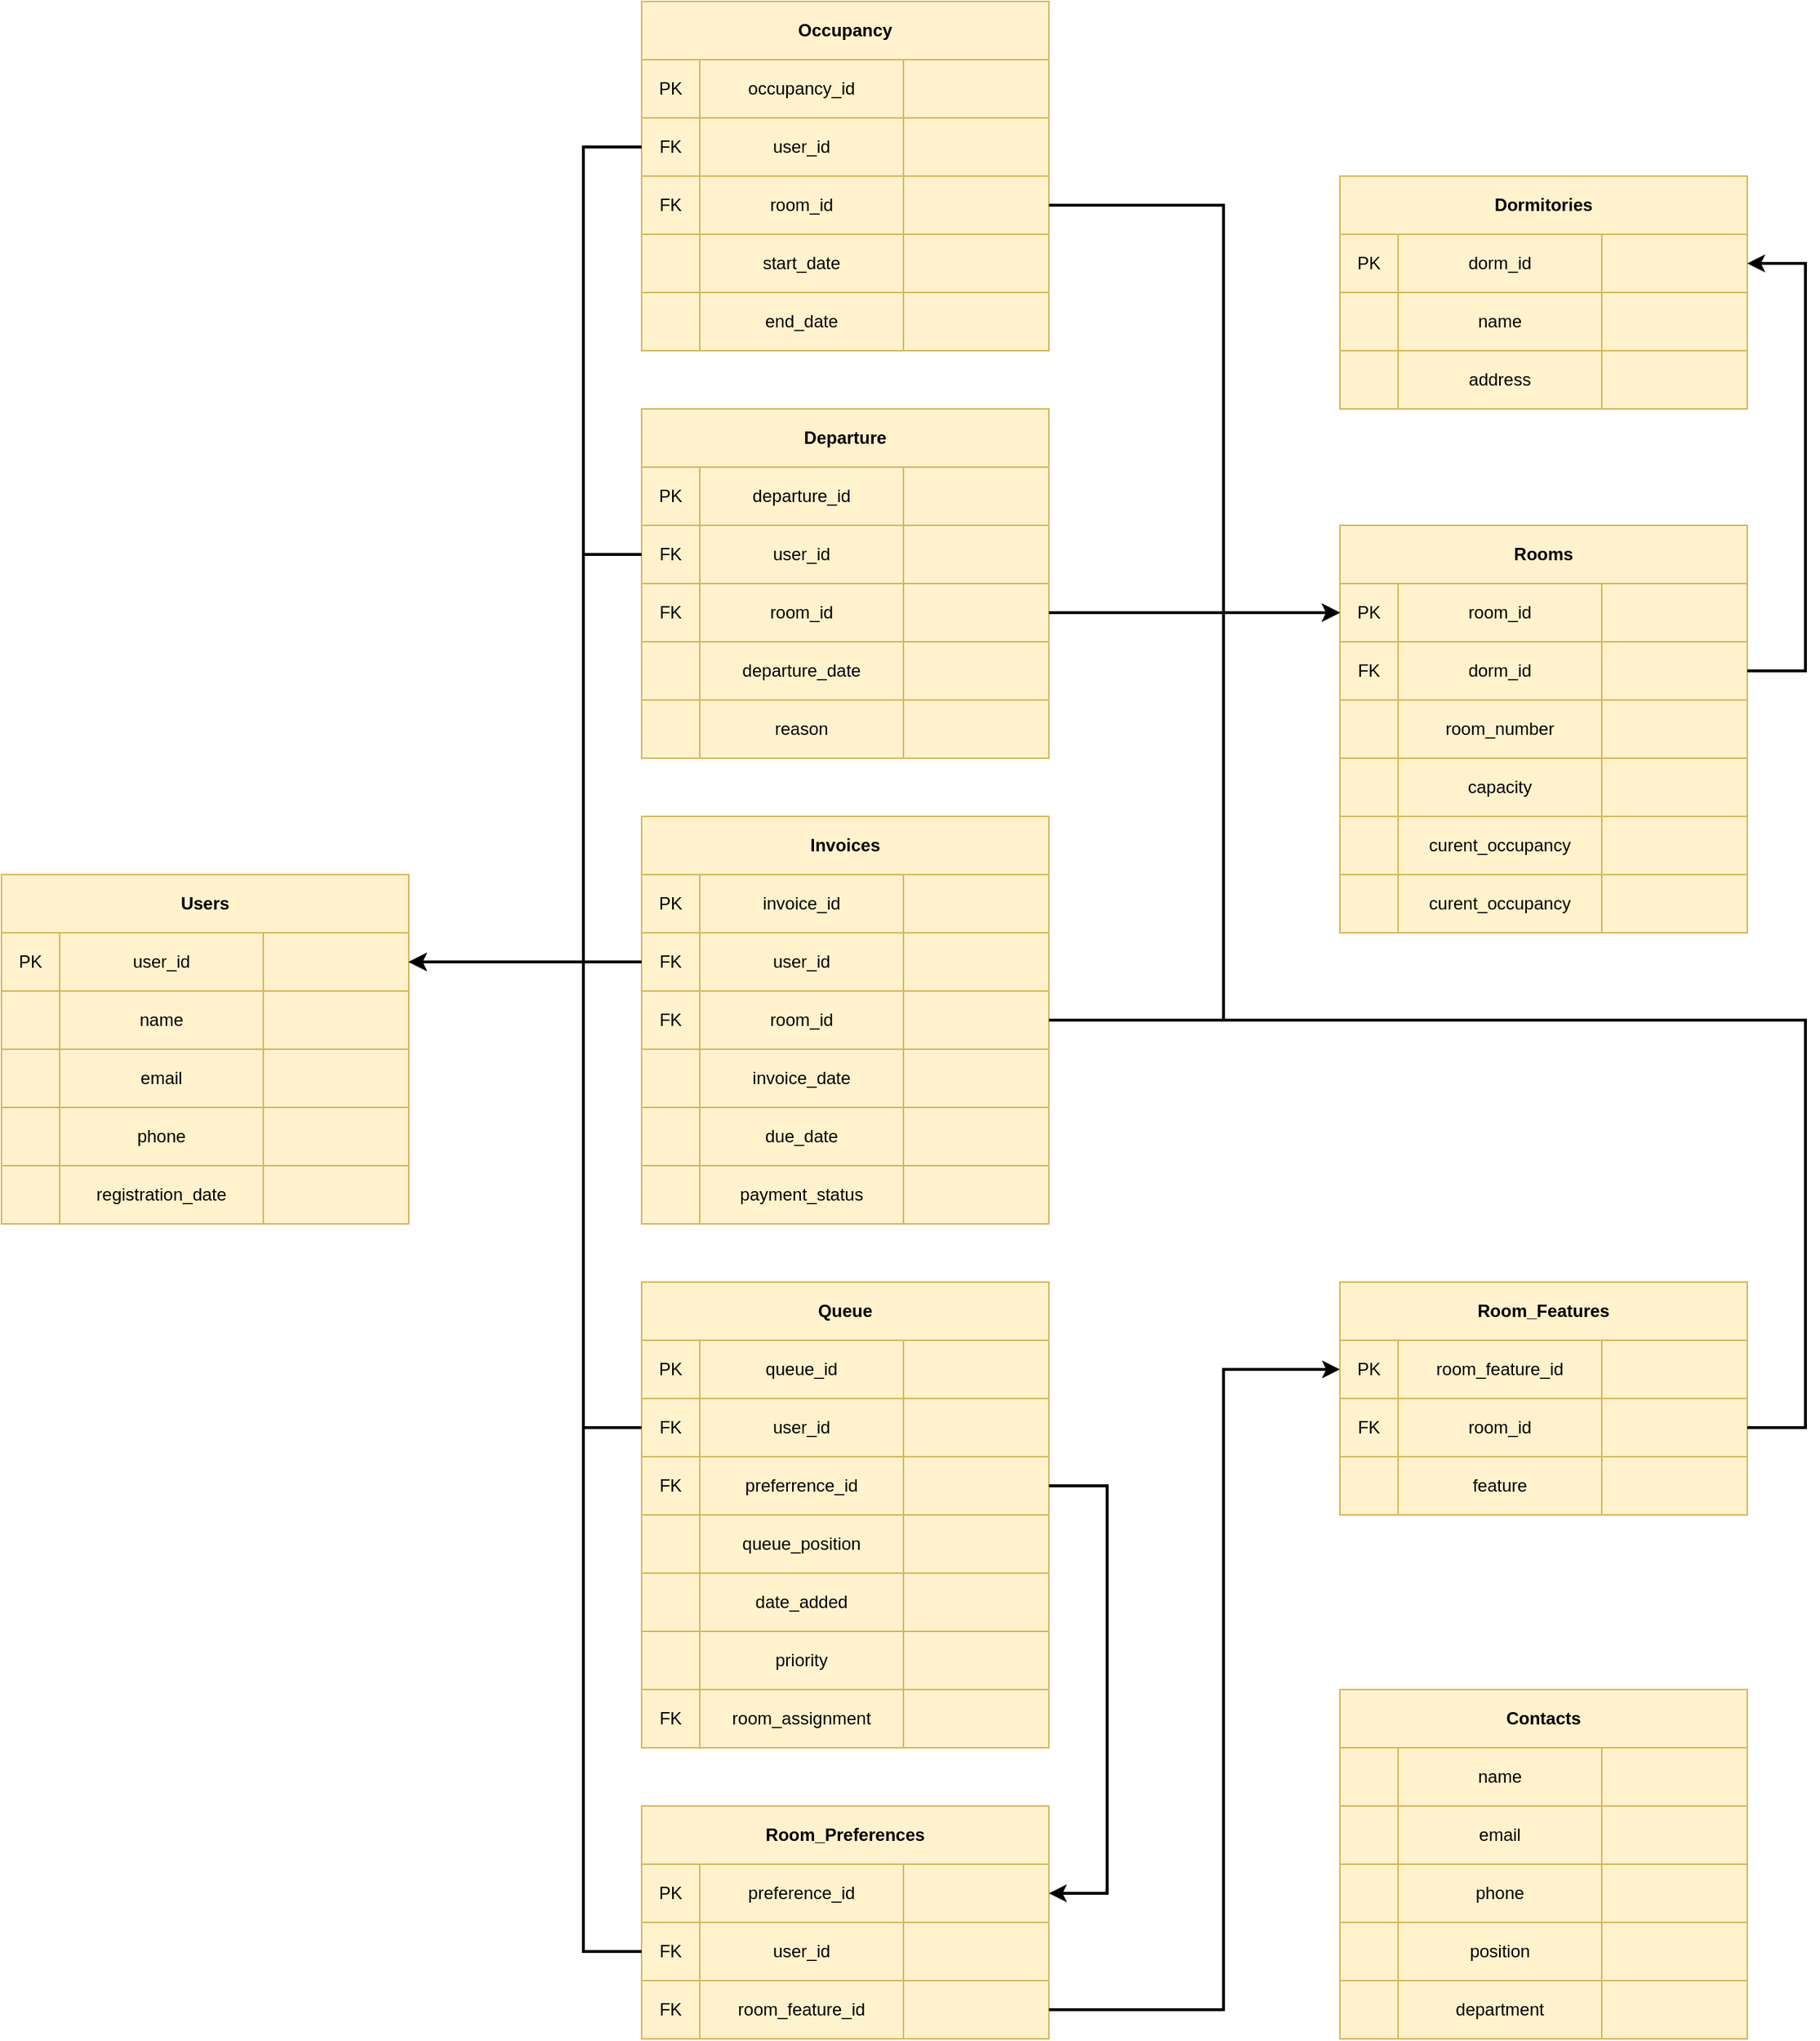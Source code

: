 <mxfile version="20.8.20" type="device"><diagram name="Page-1" id="lRfytCvjD8uovY4jOA4d"><mxGraphModel dx="3127" dy="2379" grid="1" gridSize="10" guides="1" tooltips="1" connect="1" arrows="1" fold="1" page="1" pageScale="1" pageWidth="850" pageHeight="1100" math="0" shadow="0"><root><mxCell id="0"/><mxCell id="1" parent="0"/><mxCell id="7bp9OatzDFfY3UHgap8u-29" value="Users" style="swimlane;whiteSpace=wrap;html=1;startSize=40;fillColor=#fff2cc;strokeColor=#d6b656;" parent="1" vertex="1"><mxGeometry x="-760" y="240" width="280" height="240" as="geometry"/></mxCell><mxCell id="7bp9OatzDFfY3UHgap8u-30" value="" style="group;fillColor=#fff2cc;strokeColor=#d6b656;" parent="7bp9OatzDFfY3UHgap8u-29" vertex="1" connectable="0"><mxGeometry y="40" width="280" height="40" as="geometry"/></mxCell><mxCell id="7bp9OatzDFfY3UHgap8u-31" value="" style="text;html=1;strokeColor=#d6b656;fillColor=#fff2cc;align=center;verticalAlign=middle;whiteSpace=wrap;rounded=0;" parent="7bp9OatzDFfY3UHgap8u-30" vertex="1"><mxGeometry x="180" width="100" height="40" as="geometry"/></mxCell><mxCell id="7bp9OatzDFfY3UHgap8u-32" value="PK" style="text;html=1;strokeColor=#d6b656;fillColor=#fff2cc;align=center;verticalAlign=middle;whiteSpace=wrap;rounded=0;" parent="7bp9OatzDFfY3UHgap8u-30" vertex="1"><mxGeometry width="40" height="40" as="geometry"/></mxCell><mxCell id="7bp9OatzDFfY3UHgap8u-33" value="user_id" style="text;html=1;strokeColor=#d6b656;fillColor=#fff2cc;align=center;verticalAlign=middle;whiteSpace=wrap;rounded=0;" parent="7bp9OatzDFfY3UHgap8u-30" vertex="1"><mxGeometry x="40" width="140" height="40" as="geometry"/></mxCell><mxCell id="7bp9OatzDFfY3UHgap8u-34" value="" style="group;fillColor=#fff2cc;strokeColor=#d6b656;" parent="7bp9OatzDFfY3UHgap8u-29" vertex="1" connectable="0"><mxGeometry y="80" width="280" height="40" as="geometry"/></mxCell><mxCell id="7bp9OatzDFfY3UHgap8u-35" value="" style="text;html=1;strokeColor=#d6b656;fillColor=#fff2cc;align=center;verticalAlign=middle;whiteSpace=wrap;rounded=0;" parent="7bp9OatzDFfY3UHgap8u-34" vertex="1"><mxGeometry x="180" width="100" height="40" as="geometry"/></mxCell><mxCell id="7bp9OatzDFfY3UHgap8u-36" value="" style="text;html=1;strokeColor=#d6b656;fillColor=#fff2cc;align=center;verticalAlign=middle;whiteSpace=wrap;rounded=0;" parent="7bp9OatzDFfY3UHgap8u-34" vertex="1"><mxGeometry width="40" height="40" as="geometry"/></mxCell><mxCell id="7bp9OatzDFfY3UHgap8u-37" value="name" style="text;html=1;strokeColor=#d6b656;fillColor=#fff2cc;align=center;verticalAlign=middle;whiteSpace=wrap;rounded=0;" parent="7bp9OatzDFfY3UHgap8u-34" vertex="1"><mxGeometry x="40" width="140" height="40" as="geometry"/></mxCell><mxCell id="7bp9OatzDFfY3UHgap8u-38" value="" style="group;fillColor=#fff2cc;strokeColor=#d6b656;" parent="7bp9OatzDFfY3UHgap8u-29" vertex="1" connectable="0"><mxGeometry y="120" width="280" height="40" as="geometry"/></mxCell><mxCell id="7bp9OatzDFfY3UHgap8u-39" value="" style="text;html=1;strokeColor=#d6b656;fillColor=#fff2cc;align=center;verticalAlign=middle;whiteSpace=wrap;rounded=0;" parent="7bp9OatzDFfY3UHgap8u-38" vertex="1"><mxGeometry x="180" width="100" height="40" as="geometry"/></mxCell><mxCell id="7bp9OatzDFfY3UHgap8u-40" value="" style="text;html=1;strokeColor=#d6b656;fillColor=#fff2cc;align=center;verticalAlign=middle;whiteSpace=wrap;rounded=0;" parent="7bp9OatzDFfY3UHgap8u-38" vertex="1"><mxGeometry width="40" height="40" as="geometry"/></mxCell><mxCell id="7bp9OatzDFfY3UHgap8u-41" value="email" style="text;html=1;strokeColor=#d6b656;fillColor=#fff2cc;align=center;verticalAlign=middle;whiteSpace=wrap;rounded=0;" parent="7bp9OatzDFfY3UHgap8u-38" vertex="1"><mxGeometry x="40" width="140" height="40" as="geometry"/></mxCell><mxCell id="7bp9OatzDFfY3UHgap8u-42" value="" style="group;fillColor=#fff2cc;strokeColor=#d6b656;" parent="7bp9OatzDFfY3UHgap8u-29" vertex="1" connectable="0"><mxGeometry y="160" width="280" height="40" as="geometry"/></mxCell><mxCell id="7bp9OatzDFfY3UHgap8u-43" value="" style="text;html=1;strokeColor=#d6b656;fillColor=#fff2cc;align=center;verticalAlign=middle;whiteSpace=wrap;rounded=0;" parent="7bp9OatzDFfY3UHgap8u-42" vertex="1"><mxGeometry x="180" width="100" height="40" as="geometry"/></mxCell><mxCell id="7bp9OatzDFfY3UHgap8u-44" value="" style="text;html=1;strokeColor=#d6b656;fillColor=#fff2cc;align=center;verticalAlign=middle;whiteSpace=wrap;rounded=0;" parent="7bp9OatzDFfY3UHgap8u-42" vertex="1"><mxGeometry width="40" height="40" as="geometry"/></mxCell><mxCell id="7bp9OatzDFfY3UHgap8u-45" value="phone" style="text;html=1;strokeColor=#d6b656;fillColor=#fff2cc;align=center;verticalAlign=middle;whiteSpace=wrap;rounded=0;" parent="7bp9OatzDFfY3UHgap8u-42" vertex="1"><mxGeometry x="40" width="140" height="40" as="geometry"/></mxCell><mxCell id="7bp9OatzDFfY3UHgap8u-46" value="" style="group;fillColor=#fff2cc;strokeColor=#d6b656;" parent="7bp9OatzDFfY3UHgap8u-29" vertex="1" connectable="0"><mxGeometry y="200" width="280" height="40" as="geometry"/></mxCell><mxCell id="7bp9OatzDFfY3UHgap8u-47" value="" style="text;html=1;strokeColor=#d6b656;fillColor=#fff2cc;align=center;verticalAlign=middle;whiteSpace=wrap;rounded=0;" parent="7bp9OatzDFfY3UHgap8u-46" vertex="1"><mxGeometry x="180" width="100" height="40" as="geometry"/></mxCell><mxCell id="7bp9OatzDFfY3UHgap8u-48" value="" style="text;html=1;strokeColor=#d6b656;fillColor=#fff2cc;align=center;verticalAlign=middle;whiteSpace=wrap;rounded=0;" parent="7bp9OatzDFfY3UHgap8u-46" vertex="1"><mxGeometry width="40" height="40" as="geometry"/></mxCell><mxCell id="7bp9OatzDFfY3UHgap8u-49" value="registration_date" style="text;html=1;strokeColor=#d6b656;fillColor=#fff2cc;align=center;verticalAlign=middle;whiteSpace=wrap;rounded=0;" parent="7bp9OatzDFfY3UHgap8u-46" vertex="1"><mxGeometry x="40" width="140" height="40" as="geometry"/></mxCell><mxCell id="7bp9OatzDFfY3UHgap8u-50" value="Dormitories" style="swimlane;whiteSpace=wrap;html=1;startSize=40;fillColor=#fff2cc;strokeColor=#d6b656;" parent="1" vertex="1"><mxGeometry x="160" y="-240" width="280" height="160" as="geometry"/></mxCell><mxCell id="7bp9OatzDFfY3UHgap8u-51" value="" style="group;fillColor=#fff2cc;strokeColor=#d6b656;" parent="7bp9OatzDFfY3UHgap8u-50" vertex="1" connectable="0"><mxGeometry y="40" width="280" height="40" as="geometry"/></mxCell><mxCell id="7bp9OatzDFfY3UHgap8u-52" value="" style="text;html=1;strokeColor=#d6b656;fillColor=#fff2cc;align=center;verticalAlign=middle;whiteSpace=wrap;rounded=0;" parent="7bp9OatzDFfY3UHgap8u-51" vertex="1"><mxGeometry x="180" width="100" height="40" as="geometry"/></mxCell><mxCell id="7bp9OatzDFfY3UHgap8u-53" value="PK" style="text;html=1;strokeColor=#d6b656;fillColor=#fff2cc;align=center;verticalAlign=middle;whiteSpace=wrap;rounded=0;" parent="7bp9OatzDFfY3UHgap8u-51" vertex="1"><mxGeometry width="40" height="40" as="geometry"/></mxCell><mxCell id="7bp9OatzDFfY3UHgap8u-54" value="dorm_id" style="text;html=1;strokeColor=#d6b656;fillColor=#fff2cc;align=center;verticalAlign=middle;whiteSpace=wrap;rounded=0;" parent="7bp9OatzDFfY3UHgap8u-51" vertex="1"><mxGeometry x="40" width="140" height="40" as="geometry"/></mxCell><mxCell id="7bp9OatzDFfY3UHgap8u-55" value="" style="group;fillColor=#fff2cc;strokeColor=#d6b656;" parent="7bp9OatzDFfY3UHgap8u-50" vertex="1" connectable="0"><mxGeometry y="80" width="280" height="40" as="geometry"/></mxCell><mxCell id="7bp9OatzDFfY3UHgap8u-56" value="" style="text;html=1;strokeColor=#d6b656;fillColor=#fff2cc;align=center;verticalAlign=middle;whiteSpace=wrap;rounded=0;" parent="7bp9OatzDFfY3UHgap8u-55" vertex="1"><mxGeometry x="180" width="100" height="40" as="geometry"/></mxCell><mxCell id="7bp9OatzDFfY3UHgap8u-57" value="" style="text;html=1;strokeColor=#d6b656;fillColor=#fff2cc;align=center;verticalAlign=middle;whiteSpace=wrap;rounded=0;" parent="7bp9OatzDFfY3UHgap8u-55" vertex="1"><mxGeometry width="40" height="40" as="geometry"/></mxCell><mxCell id="7bp9OatzDFfY3UHgap8u-58" value="name" style="text;html=1;strokeColor=#d6b656;fillColor=#fff2cc;align=center;verticalAlign=middle;whiteSpace=wrap;rounded=0;" parent="7bp9OatzDFfY3UHgap8u-55" vertex="1"><mxGeometry x="40" width="140" height="40" as="geometry"/></mxCell><mxCell id="7bp9OatzDFfY3UHgap8u-59" value="" style="group;fillColor=#fff2cc;strokeColor=#d6b656;" parent="7bp9OatzDFfY3UHgap8u-50" vertex="1" connectable="0"><mxGeometry y="120" width="280" height="40" as="geometry"/></mxCell><mxCell id="7bp9OatzDFfY3UHgap8u-60" value="" style="text;html=1;strokeColor=#d6b656;fillColor=#fff2cc;align=center;verticalAlign=middle;whiteSpace=wrap;rounded=0;" parent="7bp9OatzDFfY3UHgap8u-59" vertex="1"><mxGeometry x="180" width="100" height="40" as="geometry"/></mxCell><mxCell id="7bp9OatzDFfY3UHgap8u-61" value="" style="text;html=1;strokeColor=#d6b656;fillColor=#fff2cc;align=center;verticalAlign=middle;whiteSpace=wrap;rounded=0;" parent="7bp9OatzDFfY3UHgap8u-59" vertex="1"><mxGeometry width="40" height="40" as="geometry"/></mxCell><mxCell id="7bp9OatzDFfY3UHgap8u-62" value="address" style="text;html=1;strokeColor=#d6b656;fillColor=#fff2cc;align=center;verticalAlign=middle;whiteSpace=wrap;rounded=0;" parent="7bp9OatzDFfY3UHgap8u-59" vertex="1"><mxGeometry x="40" width="140" height="40" as="geometry"/></mxCell><mxCell id="7bp9OatzDFfY3UHgap8u-71" value="Rooms" style="swimlane;whiteSpace=wrap;html=1;startSize=40;fillColor=#fff2cc;strokeColor=#d6b656;" parent="1" vertex="1"><mxGeometry x="160" width="280" height="280" as="geometry"/></mxCell><mxCell id="7bp9OatzDFfY3UHgap8u-72" value="" style="group;fillColor=#fff2cc;strokeColor=#d6b656;" parent="7bp9OatzDFfY3UHgap8u-71" vertex="1" connectable="0"><mxGeometry y="40" width="280" height="40" as="geometry"/></mxCell><mxCell id="7bp9OatzDFfY3UHgap8u-73" value="" style="text;html=1;strokeColor=#d6b656;fillColor=#fff2cc;align=center;verticalAlign=middle;whiteSpace=wrap;rounded=0;" parent="7bp9OatzDFfY3UHgap8u-72" vertex="1"><mxGeometry x="180" width="100" height="40" as="geometry"/></mxCell><mxCell id="7bp9OatzDFfY3UHgap8u-74" value="PK" style="text;html=1;strokeColor=#d6b656;fillColor=#fff2cc;align=center;verticalAlign=middle;whiteSpace=wrap;rounded=0;" parent="7bp9OatzDFfY3UHgap8u-72" vertex="1"><mxGeometry width="40" height="40" as="geometry"/></mxCell><mxCell id="7bp9OatzDFfY3UHgap8u-75" value="room_id" style="text;html=1;strokeColor=#d6b656;fillColor=#fff2cc;align=center;verticalAlign=middle;whiteSpace=wrap;rounded=0;" parent="7bp9OatzDFfY3UHgap8u-72" vertex="1"><mxGeometry x="40" width="140" height="40" as="geometry"/></mxCell><mxCell id="7bp9OatzDFfY3UHgap8u-76" value="" style="group;fillColor=#fff2cc;strokeColor=#d6b656;" parent="7bp9OatzDFfY3UHgap8u-71" vertex="1" connectable="0"><mxGeometry y="80" width="280" height="40" as="geometry"/></mxCell><mxCell id="7bp9OatzDFfY3UHgap8u-77" value="" style="text;html=1;strokeColor=#d6b656;fillColor=#fff2cc;align=center;verticalAlign=middle;whiteSpace=wrap;rounded=0;" parent="7bp9OatzDFfY3UHgap8u-76" vertex="1"><mxGeometry x="180" width="100" height="40" as="geometry"/></mxCell><mxCell id="7bp9OatzDFfY3UHgap8u-78" value="FK" style="text;html=1;strokeColor=#d6b656;fillColor=#fff2cc;align=center;verticalAlign=middle;whiteSpace=wrap;rounded=0;" parent="7bp9OatzDFfY3UHgap8u-76" vertex="1"><mxGeometry width="40" height="40" as="geometry"/></mxCell><mxCell id="7bp9OatzDFfY3UHgap8u-79" value="dorm_id" style="text;html=1;strokeColor=#d6b656;fillColor=#fff2cc;align=center;verticalAlign=middle;whiteSpace=wrap;rounded=0;" parent="7bp9OatzDFfY3UHgap8u-76" vertex="1"><mxGeometry x="40" width="140" height="40" as="geometry"/></mxCell><mxCell id="7bp9OatzDFfY3UHgap8u-80" value="" style="group;fillColor=#fff2cc;strokeColor=#d6b656;" parent="7bp9OatzDFfY3UHgap8u-71" vertex="1" connectable="0"><mxGeometry y="120" width="280" height="40" as="geometry"/></mxCell><mxCell id="7bp9OatzDFfY3UHgap8u-81" value="" style="text;html=1;strokeColor=#d6b656;fillColor=#fff2cc;align=center;verticalAlign=middle;whiteSpace=wrap;rounded=0;" parent="7bp9OatzDFfY3UHgap8u-80" vertex="1"><mxGeometry x="180" width="100" height="40" as="geometry"/></mxCell><mxCell id="7bp9OatzDFfY3UHgap8u-82" value="" style="text;html=1;strokeColor=#d6b656;fillColor=#fff2cc;align=center;verticalAlign=middle;whiteSpace=wrap;rounded=0;" parent="7bp9OatzDFfY3UHgap8u-80" vertex="1"><mxGeometry width="40" height="40" as="geometry"/></mxCell><mxCell id="7bp9OatzDFfY3UHgap8u-83" value="room_number" style="text;html=1;strokeColor=#d6b656;fillColor=#fff2cc;align=center;verticalAlign=middle;whiteSpace=wrap;rounded=0;" parent="7bp9OatzDFfY3UHgap8u-80" vertex="1"><mxGeometry x="40" width="140" height="40" as="geometry"/></mxCell><mxCell id="7bp9OatzDFfY3UHgap8u-84" value="" style="group;fillColor=#fff2cc;strokeColor=#d6b656;" parent="7bp9OatzDFfY3UHgap8u-71" vertex="1" connectable="0"><mxGeometry y="160" width="280" height="40" as="geometry"/></mxCell><mxCell id="7bp9OatzDFfY3UHgap8u-85" value="" style="text;html=1;strokeColor=#d6b656;fillColor=#fff2cc;align=center;verticalAlign=middle;whiteSpace=wrap;rounded=0;" parent="7bp9OatzDFfY3UHgap8u-84" vertex="1"><mxGeometry x="180" width="100" height="40" as="geometry"/></mxCell><mxCell id="7bp9OatzDFfY3UHgap8u-86" value="" style="text;html=1;strokeColor=#d6b656;fillColor=#fff2cc;align=center;verticalAlign=middle;whiteSpace=wrap;rounded=0;" parent="7bp9OatzDFfY3UHgap8u-84" vertex="1"><mxGeometry width="40" height="40" as="geometry"/></mxCell><mxCell id="7bp9OatzDFfY3UHgap8u-87" value="capacity" style="text;html=1;strokeColor=#d6b656;fillColor=#fff2cc;align=center;verticalAlign=middle;whiteSpace=wrap;rounded=0;" parent="7bp9OatzDFfY3UHgap8u-84" vertex="1"><mxGeometry x="40" width="140" height="40" as="geometry"/></mxCell><mxCell id="7bp9OatzDFfY3UHgap8u-88" value="" style="group;fillColor=#fff2cc;strokeColor=#d6b656;" parent="7bp9OatzDFfY3UHgap8u-71" vertex="1" connectable="0"><mxGeometry y="200" width="280" height="40" as="geometry"/></mxCell><mxCell id="7bp9OatzDFfY3UHgap8u-89" value="" style="text;html=1;strokeColor=#d6b656;fillColor=#fff2cc;align=center;verticalAlign=middle;whiteSpace=wrap;rounded=0;" parent="7bp9OatzDFfY3UHgap8u-88" vertex="1"><mxGeometry x="180" width="100" height="40" as="geometry"/></mxCell><mxCell id="7bp9OatzDFfY3UHgap8u-90" value="" style="text;html=1;strokeColor=#d6b656;fillColor=#fff2cc;align=center;verticalAlign=middle;whiteSpace=wrap;rounded=0;" parent="7bp9OatzDFfY3UHgap8u-88" vertex="1"><mxGeometry width="40" height="40" as="geometry"/></mxCell><mxCell id="7bp9OatzDFfY3UHgap8u-91" value="curent_occupancy" style="text;html=1;strokeColor=#d6b656;fillColor=#fff2cc;align=center;verticalAlign=middle;whiteSpace=wrap;rounded=0;" parent="7bp9OatzDFfY3UHgap8u-88" vertex="1"><mxGeometry x="40" width="140" height="40" as="geometry"/></mxCell><mxCell id="7bp9OatzDFfY3UHgap8u-93" value="" style="group;fillColor=#fff2cc;strokeColor=#d6b656;" parent="7bp9OatzDFfY3UHgap8u-71" vertex="1" connectable="0"><mxGeometry y="240" width="280" height="40" as="geometry"/></mxCell><mxCell id="7bp9OatzDFfY3UHgap8u-94" value="" style="text;html=1;strokeColor=#d6b656;fillColor=#fff2cc;align=center;verticalAlign=middle;whiteSpace=wrap;rounded=0;" parent="7bp9OatzDFfY3UHgap8u-93" vertex="1"><mxGeometry x="180" width="100" height="40" as="geometry"/></mxCell><mxCell id="7bp9OatzDFfY3UHgap8u-95" value="" style="text;html=1;strokeColor=#d6b656;fillColor=#fff2cc;align=center;verticalAlign=middle;whiteSpace=wrap;rounded=0;" parent="7bp9OatzDFfY3UHgap8u-93" vertex="1"><mxGeometry width="40" height="40" as="geometry"/></mxCell><mxCell id="7bp9OatzDFfY3UHgap8u-96" value="curent_occupancy" style="text;html=1;strokeColor=#d6b656;fillColor=#fff2cc;align=center;verticalAlign=middle;whiteSpace=wrap;rounded=0;" parent="7bp9OatzDFfY3UHgap8u-93" vertex="1"><mxGeometry x="40" width="140" height="40" as="geometry"/></mxCell><mxCell id="7bp9OatzDFfY3UHgap8u-102" value="Room_Features" style="swimlane;whiteSpace=wrap;html=1;startSize=40;fillColor=#fff2cc;strokeColor=#d6b656;" parent="1" vertex="1"><mxGeometry x="160" y="520" width="280" height="160" as="geometry"/></mxCell><mxCell id="7bp9OatzDFfY3UHgap8u-103" value="" style="group;fillColor=#fff2cc;strokeColor=#d6b656;" parent="7bp9OatzDFfY3UHgap8u-102" vertex="1" connectable="0"><mxGeometry y="40" width="280" height="40" as="geometry"/></mxCell><mxCell id="7bp9OatzDFfY3UHgap8u-104" value="" style="text;html=1;strokeColor=#d6b656;fillColor=#fff2cc;align=center;verticalAlign=middle;whiteSpace=wrap;rounded=0;" parent="7bp9OatzDFfY3UHgap8u-103" vertex="1"><mxGeometry x="180" width="100" height="40" as="geometry"/></mxCell><mxCell id="7bp9OatzDFfY3UHgap8u-105" value="PK" style="text;html=1;strokeColor=#d6b656;fillColor=#fff2cc;align=center;verticalAlign=middle;whiteSpace=wrap;rounded=0;" parent="7bp9OatzDFfY3UHgap8u-103" vertex="1"><mxGeometry width="40" height="40" as="geometry"/></mxCell><mxCell id="7bp9OatzDFfY3UHgap8u-106" value="room_feature_id" style="text;html=1;strokeColor=#d6b656;fillColor=#fff2cc;align=center;verticalAlign=middle;whiteSpace=wrap;rounded=0;" parent="7bp9OatzDFfY3UHgap8u-103" vertex="1"><mxGeometry x="40" width="140" height="40" as="geometry"/></mxCell><mxCell id="7bp9OatzDFfY3UHgap8u-107" value="" style="group;fillColor=#fff2cc;strokeColor=#d6b656;" parent="7bp9OatzDFfY3UHgap8u-102" vertex="1" connectable="0"><mxGeometry y="80" width="280" height="40" as="geometry"/></mxCell><mxCell id="7bp9OatzDFfY3UHgap8u-108" value="" style="text;html=1;strokeColor=#d6b656;fillColor=#fff2cc;align=center;verticalAlign=middle;whiteSpace=wrap;rounded=0;" parent="7bp9OatzDFfY3UHgap8u-107" vertex="1"><mxGeometry x="180" width="100" height="40" as="geometry"/></mxCell><mxCell id="7bp9OatzDFfY3UHgap8u-109" value="FK" style="text;html=1;strokeColor=#d6b656;fillColor=#fff2cc;align=center;verticalAlign=middle;whiteSpace=wrap;rounded=0;" parent="7bp9OatzDFfY3UHgap8u-107" vertex="1"><mxGeometry width="40" height="40" as="geometry"/></mxCell><mxCell id="7bp9OatzDFfY3UHgap8u-110" value="room_id" style="text;html=1;strokeColor=#d6b656;fillColor=#fff2cc;align=center;verticalAlign=middle;whiteSpace=wrap;rounded=0;" parent="7bp9OatzDFfY3UHgap8u-107" vertex="1"><mxGeometry x="40" width="140" height="40" as="geometry"/></mxCell><mxCell id="7bp9OatzDFfY3UHgap8u-111" value="" style="group;fillColor=#fff2cc;strokeColor=#d6b656;" parent="7bp9OatzDFfY3UHgap8u-102" vertex="1" connectable="0"><mxGeometry y="120" width="280" height="40" as="geometry"/></mxCell><mxCell id="7bp9OatzDFfY3UHgap8u-112" value="" style="text;html=1;strokeColor=#d6b656;fillColor=#fff2cc;align=center;verticalAlign=middle;whiteSpace=wrap;rounded=0;" parent="7bp9OatzDFfY3UHgap8u-111" vertex="1"><mxGeometry x="180" width="100" height="40" as="geometry"/></mxCell><mxCell id="7bp9OatzDFfY3UHgap8u-113" value="" style="text;html=1;strokeColor=#d6b656;fillColor=#fff2cc;align=center;verticalAlign=middle;whiteSpace=wrap;rounded=0;" parent="7bp9OatzDFfY3UHgap8u-111" vertex="1"><mxGeometry width="40" height="40" as="geometry"/></mxCell><mxCell id="7bp9OatzDFfY3UHgap8u-114" value="feature" style="text;html=1;strokeColor=#d6b656;fillColor=#fff2cc;align=center;verticalAlign=middle;whiteSpace=wrap;rounded=0;" parent="7bp9OatzDFfY3UHgap8u-111" vertex="1"><mxGeometry x="40" width="140" height="40" as="geometry"/></mxCell><mxCell id="7bp9OatzDFfY3UHgap8u-123" value="Queue" style="swimlane;whiteSpace=wrap;html=1;startSize=40;fillColor=#fff2cc;strokeColor=#d6b656;" parent="1" vertex="1"><mxGeometry x="-320" y="520" width="280" height="320" as="geometry"/></mxCell><mxCell id="7bp9OatzDFfY3UHgap8u-124" value="" style="group;fillColor=#fff2cc;strokeColor=#d6b656;" parent="7bp9OatzDFfY3UHgap8u-123" vertex="1" connectable="0"><mxGeometry y="40" width="280" height="40" as="geometry"/></mxCell><mxCell id="7bp9OatzDFfY3UHgap8u-125" value="" style="text;html=1;strokeColor=#d6b656;fillColor=#fff2cc;align=center;verticalAlign=middle;whiteSpace=wrap;rounded=0;" parent="7bp9OatzDFfY3UHgap8u-124" vertex="1"><mxGeometry x="180" width="100" height="40" as="geometry"/></mxCell><mxCell id="7bp9OatzDFfY3UHgap8u-126" value="PK" style="text;html=1;strokeColor=#d6b656;fillColor=#fff2cc;align=center;verticalAlign=middle;whiteSpace=wrap;rounded=0;" parent="7bp9OatzDFfY3UHgap8u-124" vertex="1"><mxGeometry width="40" height="40" as="geometry"/></mxCell><mxCell id="7bp9OatzDFfY3UHgap8u-127" value="queue_id" style="text;html=1;strokeColor=#d6b656;fillColor=#fff2cc;align=center;verticalAlign=middle;whiteSpace=wrap;rounded=0;" parent="7bp9OatzDFfY3UHgap8u-124" vertex="1"><mxGeometry x="40" width="140" height="40" as="geometry"/></mxCell><mxCell id="7bp9OatzDFfY3UHgap8u-128" value="" style="group;fillColor=#fff2cc;strokeColor=#d6b656;" parent="7bp9OatzDFfY3UHgap8u-123" vertex="1" connectable="0"><mxGeometry y="80" width="280" height="40" as="geometry"/></mxCell><mxCell id="7bp9OatzDFfY3UHgap8u-129" value="" style="text;html=1;strokeColor=#d6b656;fillColor=#fff2cc;align=center;verticalAlign=middle;whiteSpace=wrap;rounded=0;" parent="7bp9OatzDFfY3UHgap8u-128" vertex="1"><mxGeometry x="180" width="100" height="40" as="geometry"/></mxCell><mxCell id="7bp9OatzDFfY3UHgap8u-130" value="FK" style="text;html=1;strokeColor=#d6b656;fillColor=#fff2cc;align=center;verticalAlign=middle;whiteSpace=wrap;rounded=0;" parent="7bp9OatzDFfY3UHgap8u-128" vertex="1"><mxGeometry width="40" height="40" as="geometry"/></mxCell><mxCell id="7bp9OatzDFfY3UHgap8u-131" value="user_id" style="text;html=1;strokeColor=#d6b656;fillColor=#fff2cc;align=center;verticalAlign=middle;whiteSpace=wrap;rounded=0;" parent="7bp9OatzDFfY3UHgap8u-128" vertex="1"><mxGeometry x="40" width="140" height="40" as="geometry"/></mxCell><mxCell id="7bp9OatzDFfY3UHgap8u-132" value="" style="group;fillColor=#fff2cc;strokeColor=#d6b656;" parent="7bp9OatzDFfY3UHgap8u-123" vertex="1" connectable="0"><mxGeometry y="120" width="280" height="40" as="geometry"/></mxCell><mxCell id="7bp9OatzDFfY3UHgap8u-133" value="" style="text;html=1;strokeColor=#d6b656;fillColor=#fff2cc;align=center;verticalAlign=middle;whiteSpace=wrap;rounded=0;" parent="7bp9OatzDFfY3UHgap8u-132" vertex="1"><mxGeometry x="180" width="100" height="40" as="geometry"/></mxCell><mxCell id="7bp9OatzDFfY3UHgap8u-134" value="FK" style="text;html=1;strokeColor=#d6b656;fillColor=#fff2cc;align=center;verticalAlign=middle;whiteSpace=wrap;rounded=0;" parent="7bp9OatzDFfY3UHgap8u-132" vertex="1"><mxGeometry width="40" height="40" as="geometry"/></mxCell><mxCell id="7bp9OatzDFfY3UHgap8u-135" value="preferrence_id" style="text;html=1;strokeColor=#d6b656;fillColor=#fff2cc;align=center;verticalAlign=middle;whiteSpace=wrap;rounded=0;" parent="7bp9OatzDFfY3UHgap8u-132" vertex="1"><mxGeometry x="40" width="140" height="40" as="geometry"/></mxCell><mxCell id="7bp9OatzDFfY3UHgap8u-136" value="" style="group;fillColor=#fff2cc;strokeColor=#d6b656;" parent="7bp9OatzDFfY3UHgap8u-123" vertex="1" connectable="0"><mxGeometry y="160" width="280" height="40" as="geometry"/></mxCell><mxCell id="7bp9OatzDFfY3UHgap8u-137" value="" style="text;html=1;strokeColor=#d6b656;fillColor=#fff2cc;align=center;verticalAlign=middle;whiteSpace=wrap;rounded=0;" parent="7bp9OatzDFfY3UHgap8u-136" vertex="1"><mxGeometry x="180" width="100" height="40" as="geometry"/></mxCell><mxCell id="7bp9OatzDFfY3UHgap8u-138" value="" style="text;html=1;strokeColor=#d6b656;fillColor=#fff2cc;align=center;verticalAlign=middle;whiteSpace=wrap;rounded=0;" parent="7bp9OatzDFfY3UHgap8u-136" vertex="1"><mxGeometry width="40" height="40" as="geometry"/></mxCell><mxCell id="7bp9OatzDFfY3UHgap8u-139" value="queue_position" style="text;html=1;strokeColor=#d6b656;fillColor=#fff2cc;align=center;verticalAlign=middle;whiteSpace=wrap;rounded=0;" parent="7bp9OatzDFfY3UHgap8u-136" vertex="1"><mxGeometry x="40" width="140" height="40" as="geometry"/></mxCell><mxCell id="7bp9OatzDFfY3UHgap8u-140" value="" style="group;fillColor=#fff2cc;strokeColor=#d6b656;" parent="7bp9OatzDFfY3UHgap8u-123" vertex="1" connectable="0"><mxGeometry y="200" width="280" height="40" as="geometry"/></mxCell><mxCell id="7bp9OatzDFfY3UHgap8u-141" value="" style="text;html=1;strokeColor=#d6b656;fillColor=#fff2cc;align=center;verticalAlign=middle;whiteSpace=wrap;rounded=0;" parent="7bp9OatzDFfY3UHgap8u-140" vertex="1"><mxGeometry x="180" width="100" height="40" as="geometry"/></mxCell><mxCell id="7bp9OatzDFfY3UHgap8u-142" value="" style="text;html=1;strokeColor=#d6b656;fillColor=#fff2cc;align=center;verticalAlign=middle;whiteSpace=wrap;rounded=0;" parent="7bp9OatzDFfY3UHgap8u-140" vertex="1"><mxGeometry width="40" height="40" as="geometry"/></mxCell><mxCell id="7bp9OatzDFfY3UHgap8u-143" value="date_added" style="text;html=1;strokeColor=#d6b656;fillColor=#fff2cc;align=center;verticalAlign=middle;whiteSpace=wrap;rounded=0;" parent="7bp9OatzDFfY3UHgap8u-140" vertex="1"><mxGeometry x="40" width="140" height="40" as="geometry"/></mxCell><mxCell id="7bp9OatzDFfY3UHgap8u-165" value="" style="group;fillColor=#fff2cc;strokeColor=#d6b656;" parent="7bp9OatzDFfY3UHgap8u-123" vertex="1" connectable="0"><mxGeometry y="240" width="280" height="40" as="geometry"/></mxCell><mxCell id="7bp9OatzDFfY3UHgap8u-166" value="" style="text;html=1;strokeColor=#d6b656;fillColor=#fff2cc;align=center;verticalAlign=middle;whiteSpace=wrap;rounded=0;" parent="7bp9OatzDFfY3UHgap8u-165" vertex="1"><mxGeometry x="180" width="100" height="40" as="geometry"/></mxCell><mxCell id="7bp9OatzDFfY3UHgap8u-167" value="" style="text;html=1;strokeColor=#d6b656;fillColor=#fff2cc;align=center;verticalAlign=middle;whiteSpace=wrap;rounded=0;" parent="7bp9OatzDFfY3UHgap8u-165" vertex="1"><mxGeometry width="40" height="40" as="geometry"/></mxCell><mxCell id="7bp9OatzDFfY3UHgap8u-168" value="priority" style="text;html=1;strokeColor=#d6b656;fillColor=#fff2cc;align=center;verticalAlign=middle;whiteSpace=wrap;rounded=0;" parent="7bp9OatzDFfY3UHgap8u-165" vertex="1"><mxGeometry x="40" width="140" height="40" as="geometry"/></mxCell><mxCell id="7bp9OatzDFfY3UHgap8u-169" value="" style="group;fillColor=#fff2cc;strokeColor=#d6b656;" parent="7bp9OatzDFfY3UHgap8u-123" vertex="1" connectable="0"><mxGeometry y="280" width="280" height="40" as="geometry"/></mxCell><mxCell id="7bp9OatzDFfY3UHgap8u-170" value="" style="text;html=1;strokeColor=#d6b656;fillColor=#fff2cc;align=center;verticalAlign=middle;whiteSpace=wrap;rounded=0;" parent="7bp9OatzDFfY3UHgap8u-169" vertex="1"><mxGeometry x="180" width="100" height="40" as="geometry"/></mxCell><mxCell id="7bp9OatzDFfY3UHgap8u-171" value="FK" style="text;html=1;strokeColor=#d6b656;fillColor=#fff2cc;align=center;verticalAlign=middle;whiteSpace=wrap;rounded=0;" parent="7bp9OatzDFfY3UHgap8u-169" vertex="1"><mxGeometry width="40" height="40" as="geometry"/></mxCell><mxCell id="7bp9OatzDFfY3UHgap8u-172" value="room_assignment" style="text;html=1;strokeColor=#d6b656;fillColor=#fff2cc;align=center;verticalAlign=middle;whiteSpace=wrap;rounded=0;" parent="7bp9OatzDFfY3UHgap8u-169" vertex="1"><mxGeometry x="40" width="140" height="40" as="geometry"/></mxCell><mxCell id="7bp9OatzDFfY3UHgap8u-173" value="Occupancy" style="swimlane;whiteSpace=wrap;html=1;startSize=40;fillColor=#fff2cc;strokeColor=#d6b656;" parent="1" vertex="1"><mxGeometry x="-320" y="-360" width="280" height="240" as="geometry"/></mxCell><mxCell id="7bp9OatzDFfY3UHgap8u-174" value="" style="group;fillColor=#fff2cc;strokeColor=#d6b656;" parent="7bp9OatzDFfY3UHgap8u-173" vertex="1" connectable="0"><mxGeometry y="40" width="280" height="40" as="geometry"/></mxCell><mxCell id="7bp9OatzDFfY3UHgap8u-175" value="" style="text;html=1;strokeColor=#d6b656;fillColor=#fff2cc;align=center;verticalAlign=middle;whiteSpace=wrap;rounded=0;" parent="7bp9OatzDFfY3UHgap8u-174" vertex="1"><mxGeometry x="180" width="100" height="40" as="geometry"/></mxCell><mxCell id="7bp9OatzDFfY3UHgap8u-176" value="PK" style="text;html=1;strokeColor=#d6b656;fillColor=#fff2cc;align=center;verticalAlign=middle;whiteSpace=wrap;rounded=0;" parent="7bp9OatzDFfY3UHgap8u-174" vertex="1"><mxGeometry width="40" height="40" as="geometry"/></mxCell><mxCell id="7bp9OatzDFfY3UHgap8u-177" value="occupancy_id" style="text;html=1;strokeColor=#d6b656;fillColor=#fff2cc;align=center;verticalAlign=middle;whiteSpace=wrap;rounded=0;" parent="7bp9OatzDFfY3UHgap8u-174" vertex="1"><mxGeometry x="40" width="140" height="40" as="geometry"/></mxCell><mxCell id="7bp9OatzDFfY3UHgap8u-178" value="" style="group;fillColor=#fff2cc;strokeColor=#d6b656;" parent="7bp9OatzDFfY3UHgap8u-173" vertex="1" connectable="0"><mxGeometry y="80" width="280" height="40" as="geometry"/></mxCell><mxCell id="7bp9OatzDFfY3UHgap8u-179" value="" style="text;html=1;strokeColor=#d6b656;fillColor=#fff2cc;align=center;verticalAlign=middle;whiteSpace=wrap;rounded=0;" parent="7bp9OatzDFfY3UHgap8u-178" vertex="1"><mxGeometry x="180" width="100" height="40" as="geometry"/></mxCell><mxCell id="7bp9OatzDFfY3UHgap8u-180" value="FK" style="text;html=1;strokeColor=#d6b656;fillColor=#fff2cc;align=center;verticalAlign=middle;whiteSpace=wrap;rounded=0;" parent="7bp9OatzDFfY3UHgap8u-178" vertex="1"><mxGeometry width="40" height="40" as="geometry"/></mxCell><mxCell id="7bp9OatzDFfY3UHgap8u-181" value="user_id" style="text;html=1;strokeColor=#d6b656;fillColor=#fff2cc;align=center;verticalAlign=middle;whiteSpace=wrap;rounded=0;" parent="7bp9OatzDFfY3UHgap8u-178" vertex="1"><mxGeometry x="40" width="140" height="40" as="geometry"/></mxCell><mxCell id="7bp9OatzDFfY3UHgap8u-182" value="" style="group;fillColor=#fff2cc;strokeColor=#d6b656;" parent="7bp9OatzDFfY3UHgap8u-173" vertex="1" connectable="0"><mxGeometry y="120" width="280" height="40" as="geometry"/></mxCell><mxCell id="7bp9OatzDFfY3UHgap8u-183" value="" style="text;html=1;strokeColor=#d6b656;fillColor=#fff2cc;align=center;verticalAlign=middle;whiteSpace=wrap;rounded=0;" parent="7bp9OatzDFfY3UHgap8u-182" vertex="1"><mxGeometry x="180" width="100" height="40" as="geometry"/></mxCell><mxCell id="7bp9OatzDFfY3UHgap8u-184" value="FK" style="text;html=1;strokeColor=#d6b656;fillColor=#fff2cc;align=center;verticalAlign=middle;whiteSpace=wrap;rounded=0;" parent="7bp9OatzDFfY3UHgap8u-182" vertex="1"><mxGeometry width="40" height="40" as="geometry"/></mxCell><mxCell id="7bp9OatzDFfY3UHgap8u-185" value="room_id" style="text;html=1;strokeColor=#d6b656;fillColor=#fff2cc;align=center;verticalAlign=middle;whiteSpace=wrap;rounded=0;" parent="7bp9OatzDFfY3UHgap8u-182" vertex="1"><mxGeometry x="40" width="140" height="40" as="geometry"/></mxCell><mxCell id="7bp9OatzDFfY3UHgap8u-186" value="" style="group;fillColor=#fff2cc;strokeColor=#d6b656;" parent="7bp9OatzDFfY3UHgap8u-173" vertex="1" connectable="0"><mxGeometry y="160" width="280" height="40" as="geometry"/></mxCell><mxCell id="7bp9OatzDFfY3UHgap8u-187" value="" style="text;html=1;strokeColor=#d6b656;fillColor=#fff2cc;align=center;verticalAlign=middle;whiteSpace=wrap;rounded=0;" parent="7bp9OatzDFfY3UHgap8u-186" vertex="1"><mxGeometry x="180" width="100" height="40" as="geometry"/></mxCell><mxCell id="7bp9OatzDFfY3UHgap8u-188" value="" style="text;html=1;strokeColor=#d6b656;fillColor=#fff2cc;align=center;verticalAlign=middle;whiteSpace=wrap;rounded=0;" parent="7bp9OatzDFfY3UHgap8u-186" vertex="1"><mxGeometry width="40" height="40" as="geometry"/></mxCell><mxCell id="7bp9OatzDFfY3UHgap8u-189" value="start_date" style="text;html=1;strokeColor=#d6b656;fillColor=#fff2cc;align=center;verticalAlign=middle;whiteSpace=wrap;rounded=0;" parent="7bp9OatzDFfY3UHgap8u-186" vertex="1"><mxGeometry x="40" width="140" height="40" as="geometry"/></mxCell><mxCell id="7bp9OatzDFfY3UHgap8u-190" value="" style="group;fillColor=#fff2cc;strokeColor=#d6b656;" parent="7bp9OatzDFfY3UHgap8u-173" vertex="1" connectable="0"><mxGeometry y="200" width="280" height="40" as="geometry"/></mxCell><mxCell id="7bp9OatzDFfY3UHgap8u-191" value="" style="text;html=1;strokeColor=#d6b656;fillColor=#fff2cc;align=center;verticalAlign=middle;whiteSpace=wrap;rounded=0;" parent="7bp9OatzDFfY3UHgap8u-190" vertex="1"><mxGeometry x="180" width="100" height="40" as="geometry"/></mxCell><mxCell id="7bp9OatzDFfY3UHgap8u-192" value="" style="text;html=1;strokeColor=#d6b656;fillColor=#fff2cc;align=center;verticalAlign=middle;whiteSpace=wrap;rounded=0;" parent="7bp9OatzDFfY3UHgap8u-190" vertex="1"><mxGeometry width="40" height="40" as="geometry"/></mxCell><mxCell id="7bp9OatzDFfY3UHgap8u-193" value="end_date" style="text;html=1;strokeColor=#d6b656;fillColor=#fff2cc;align=center;verticalAlign=middle;whiteSpace=wrap;rounded=0;" parent="7bp9OatzDFfY3UHgap8u-190" vertex="1"><mxGeometry x="40" width="140" height="40" as="geometry"/></mxCell><mxCell id="7bp9OatzDFfY3UHgap8u-194" value="Departure" style="swimlane;whiteSpace=wrap;html=1;startSize=40;fillColor=#fff2cc;strokeColor=#d6b656;" parent="1" vertex="1"><mxGeometry x="-320" y="-80" width="280" height="240" as="geometry"/></mxCell><mxCell id="7bp9OatzDFfY3UHgap8u-195" value="" style="group;fillColor=#fff2cc;strokeColor=#d6b656;" parent="7bp9OatzDFfY3UHgap8u-194" vertex="1" connectable="0"><mxGeometry y="40" width="280" height="40" as="geometry"/></mxCell><mxCell id="7bp9OatzDFfY3UHgap8u-196" value="" style="text;html=1;strokeColor=#d6b656;fillColor=#fff2cc;align=center;verticalAlign=middle;whiteSpace=wrap;rounded=0;" parent="7bp9OatzDFfY3UHgap8u-195" vertex="1"><mxGeometry x="180" width="100" height="40" as="geometry"/></mxCell><mxCell id="7bp9OatzDFfY3UHgap8u-197" value="PK" style="text;html=1;strokeColor=#d6b656;fillColor=#fff2cc;align=center;verticalAlign=middle;whiteSpace=wrap;rounded=0;" parent="7bp9OatzDFfY3UHgap8u-195" vertex="1"><mxGeometry width="40" height="40" as="geometry"/></mxCell><mxCell id="7bp9OatzDFfY3UHgap8u-198" value="departure_id" style="text;html=1;strokeColor=#d6b656;fillColor=#fff2cc;align=center;verticalAlign=middle;whiteSpace=wrap;rounded=0;" parent="7bp9OatzDFfY3UHgap8u-195" vertex="1"><mxGeometry x="40" width="140" height="40" as="geometry"/></mxCell><mxCell id="7bp9OatzDFfY3UHgap8u-199" value="" style="group;fillColor=#fff2cc;strokeColor=#d6b656;" parent="7bp9OatzDFfY3UHgap8u-194" vertex="1" connectable="0"><mxGeometry y="80" width="280" height="40" as="geometry"/></mxCell><mxCell id="7bp9OatzDFfY3UHgap8u-200" value="" style="text;html=1;strokeColor=#d6b656;fillColor=#fff2cc;align=center;verticalAlign=middle;whiteSpace=wrap;rounded=0;" parent="7bp9OatzDFfY3UHgap8u-199" vertex="1"><mxGeometry x="180" width="100" height="40" as="geometry"/></mxCell><mxCell id="7bp9OatzDFfY3UHgap8u-201" value="FK" style="text;html=1;strokeColor=#d6b656;fillColor=#fff2cc;align=center;verticalAlign=middle;whiteSpace=wrap;rounded=0;" parent="7bp9OatzDFfY3UHgap8u-199" vertex="1"><mxGeometry width="40" height="40" as="geometry"/></mxCell><mxCell id="7bp9OatzDFfY3UHgap8u-202" value="user_id" style="text;html=1;strokeColor=#d6b656;fillColor=#fff2cc;align=center;verticalAlign=middle;whiteSpace=wrap;rounded=0;" parent="7bp9OatzDFfY3UHgap8u-199" vertex="1"><mxGeometry x="40" width="140" height="40" as="geometry"/></mxCell><mxCell id="7bp9OatzDFfY3UHgap8u-203" value="" style="group;fillColor=#fff2cc;strokeColor=#d6b656;" parent="7bp9OatzDFfY3UHgap8u-194" vertex="1" connectable="0"><mxGeometry y="120" width="280" height="40" as="geometry"/></mxCell><mxCell id="7bp9OatzDFfY3UHgap8u-204" value="" style="text;html=1;strokeColor=#d6b656;fillColor=#fff2cc;align=center;verticalAlign=middle;whiteSpace=wrap;rounded=0;" parent="7bp9OatzDFfY3UHgap8u-203" vertex="1"><mxGeometry x="180" width="100" height="40" as="geometry"/></mxCell><mxCell id="7bp9OatzDFfY3UHgap8u-205" value="FK" style="text;html=1;strokeColor=#d6b656;fillColor=#fff2cc;align=center;verticalAlign=middle;whiteSpace=wrap;rounded=0;" parent="7bp9OatzDFfY3UHgap8u-203" vertex="1"><mxGeometry width="40" height="40" as="geometry"/></mxCell><mxCell id="7bp9OatzDFfY3UHgap8u-206" value="room_id" style="text;html=1;strokeColor=#d6b656;fillColor=#fff2cc;align=center;verticalAlign=middle;whiteSpace=wrap;rounded=0;" parent="7bp9OatzDFfY3UHgap8u-203" vertex="1"><mxGeometry x="40" width="140" height="40" as="geometry"/></mxCell><mxCell id="7bp9OatzDFfY3UHgap8u-207" value="" style="group;fillColor=#fff2cc;strokeColor=#d6b656;" parent="7bp9OatzDFfY3UHgap8u-194" vertex="1" connectable="0"><mxGeometry y="160" width="280" height="40" as="geometry"/></mxCell><mxCell id="7bp9OatzDFfY3UHgap8u-208" value="" style="text;html=1;strokeColor=#d6b656;fillColor=#fff2cc;align=center;verticalAlign=middle;whiteSpace=wrap;rounded=0;" parent="7bp9OatzDFfY3UHgap8u-207" vertex="1"><mxGeometry x="180" width="100" height="40" as="geometry"/></mxCell><mxCell id="7bp9OatzDFfY3UHgap8u-209" value="" style="text;html=1;strokeColor=#d6b656;fillColor=#fff2cc;align=center;verticalAlign=middle;whiteSpace=wrap;rounded=0;" parent="7bp9OatzDFfY3UHgap8u-207" vertex="1"><mxGeometry width="40" height="40" as="geometry"/></mxCell><mxCell id="7bp9OatzDFfY3UHgap8u-210" value="departure_date" style="text;html=1;strokeColor=#d6b656;fillColor=#fff2cc;align=center;verticalAlign=middle;whiteSpace=wrap;rounded=0;" parent="7bp9OatzDFfY3UHgap8u-207" vertex="1"><mxGeometry x="40" width="140" height="40" as="geometry"/></mxCell><mxCell id="7bp9OatzDFfY3UHgap8u-211" value="" style="group;fillColor=#fff2cc;strokeColor=#d6b656;" parent="7bp9OatzDFfY3UHgap8u-194" vertex="1" connectable="0"><mxGeometry y="200" width="280" height="40" as="geometry"/></mxCell><mxCell id="7bp9OatzDFfY3UHgap8u-212" value="" style="text;html=1;strokeColor=#d6b656;fillColor=#fff2cc;align=center;verticalAlign=middle;whiteSpace=wrap;rounded=0;" parent="7bp9OatzDFfY3UHgap8u-211" vertex="1"><mxGeometry x="180" width="100" height="40" as="geometry"/></mxCell><mxCell id="7bp9OatzDFfY3UHgap8u-213" value="" style="text;html=1;strokeColor=#d6b656;fillColor=#fff2cc;align=center;verticalAlign=middle;whiteSpace=wrap;rounded=0;" parent="7bp9OatzDFfY3UHgap8u-211" vertex="1"><mxGeometry width="40" height="40" as="geometry"/></mxCell><mxCell id="7bp9OatzDFfY3UHgap8u-214" value="reason" style="text;html=1;strokeColor=#d6b656;fillColor=#fff2cc;align=center;verticalAlign=middle;whiteSpace=wrap;rounded=0;" parent="7bp9OatzDFfY3UHgap8u-211" vertex="1"><mxGeometry x="40" width="140" height="40" as="geometry"/></mxCell><mxCell id="7bp9OatzDFfY3UHgap8u-215" value="Invoices" style="swimlane;whiteSpace=wrap;html=1;startSize=40;fillColor=#fff2cc;strokeColor=#d6b656;" parent="1" vertex="1"><mxGeometry x="-320" y="200" width="280" height="280" as="geometry"/></mxCell><mxCell id="7bp9OatzDFfY3UHgap8u-216" value="" style="group;fillColor=#fff2cc;strokeColor=#d6b656;" parent="7bp9OatzDFfY3UHgap8u-215" vertex="1" connectable="0"><mxGeometry y="40" width="280" height="40" as="geometry"/></mxCell><mxCell id="7bp9OatzDFfY3UHgap8u-217" value="" style="text;html=1;strokeColor=#d6b656;fillColor=#fff2cc;align=center;verticalAlign=middle;whiteSpace=wrap;rounded=0;" parent="7bp9OatzDFfY3UHgap8u-216" vertex="1"><mxGeometry x="180" width="100" height="40" as="geometry"/></mxCell><mxCell id="7bp9OatzDFfY3UHgap8u-218" value="PK" style="text;html=1;strokeColor=#d6b656;fillColor=#fff2cc;align=center;verticalAlign=middle;whiteSpace=wrap;rounded=0;" parent="7bp9OatzDFfY3UHgap8u-216" vertex="1"><mxGeometry width="40" height="40" as="geometry"/></mxCell><mxCell id="7bp9OatzDFfY3UHgap8u-219" value="invoice_id" style="text;html=1;strokeColor=#d6b656;fillColor=#fff2cc;align=center;verticalAlign=middle;whiteSpace=wrap;rounded=0;" parent="7bp9OatzDFfY3UHgap8u-216" vertex="1"><mxGeometry x="40" width="140" height="40" as="geometry"/></mxCell><mxCell id="7bp9OatzDFfY3UHgap8u-220" value="" style="group;fillColor=#fff2cc;strokeColor=#d6b656;" parent="7bp9OatzDFfY3UHgap8u-215" vertex="1" connectable="0"><mxGeometry y="80" width="280" height="40" as="geometry"/></mxCell><mxCell id="7bp9OatzDFfY3UHgap8u-221" value="" style="text;html=1;strokeColor=#d6b656;fillColor=#fff2cc;align=center;verticalAlign=middle;whiteSpace=wrap;rounded=0;" parent="7bp9OatzDFfY3UHgap8u-220" vertex="1"><mxGeometry x="180" width="100" height="40" as="geometry"/></mxCell><mxCell id="7bp9OatzDFfY3UHgap8u-222" value="FK" style="text;html=1;strokeColor=#d6b656;fillColor=#fff2cc;align=center;verticalAlign=middle;whiteSpace=wrap;rounded=0;" parent="7bp9OatzDFfY3UHgap8u-220" vertex="1"><mxGeometry width="40" height="40" as="geometry"/></mxCell><mxCell id="7bp9OatzDFfY3UHgap8u-223" value="user_id" style="text;html=1;strokeColor=#d6b656;fillColor=#fff2cc;align=center;verticalAlign=middle;whiteSpace=wrap;rounded=0;" parent="7bp9OatzDFfY3UHgap8u-220" vertex="1"><mxGeometry x="40" width="140" height="40" as="geometry"/></mxCell><mxCell id="7bp9OatzDFfY3UHgap8u-224" value="" style="group;fillColor=#fff2cc;strokeColor=#d6b656;" parent="7bp9OatzDFfY3UHgap8u-215" vertex="1" connectable="0"><mxGeometry y="120" width="280" height="40" as="geometry"/></mxCell><mxCell id="7bp9OatzDFfY3UHgap8u-225" value="" style="text;html=1;strokeColor=#d6b656;fillColor=#fff2cc;align=center;verticalAlign=middle;whiteSpace=wrap;rounded=0;" parent="7bp9OatzDFfY3UHgap8u-224" vertex="1"><mxGeometry x="180" width="100" height="40" as="geometry"/></mxCell><mxCell id="7bp9OatzDFfY3UHgap8u-226" value="FK" style="text;html=1;strokeColor=#d6b656;fillColor=#fff2cc;align=center;verticalAlign=middle;whiteSpace=wrap;rounded=0;" parent="7bp9OatzDFfY3UHgap8u-224" vertex="1"><mxGeometry width="40" height="40" as="geometry"/></mxCell><mxCell id="7bp9OatzDFfY3UHgap8u-227" value="room_id" style="text;html=1;strokeColor=#d6b656;fillColor=#fff2cc;align=center;verticalAlign=middle;whiteSpace=wrap;rounded=0;" parent="7bp9OatzDFfY3UHgap8u-224" vertex="1"><mxGeometry x="40" width="140" height="40" as="geometry"/></mxCell><mxCell id="7bp9OatzDFfY3UHgap8u-228" value="" style="group;fillColor=#fff2cc;strokeColor=#d6b656;" parent="7bp9OatzDFfY3UHgap8u-215" vertex="1" connectable="0"><mxGeometry y="160" width="280" height="40" as="geometry"/></mxCell><mxCell id="7bp9OatzDFfY3UHgap8u-229" value="" style="text;html=1;strokeColor=#d6b656;fillColor=#fff2cc;align=center;verticalAlign=middle;whiteSpace=wrap;rounded=0;" parent="7bp9OatzDFfY3UHgap8u-228" vertex="1"><mxGeometry x="180" width="100" height="40" as="geometry"/></mxCell><mxCell id="7bp9OatzDFfY3UHgap8u-230" value="" style="text;html=1;strokeColor=#d6b656;fillColor=#fff2cc;align=center;verticalAlign=middle;whiteSpace=wrap;rounded=0;" parent="7bp9OatzDFfY3UHgap8u-228" vertex="1"><mxGeometry width="40" height="40" as="geometry"/></mxCell><mxCell id="7bp9OatzDFfY3UHgap8u-231" value="invoice_date" style="text;html=1;strokeColor=#d6b656;fillColor=#fff2cc;align=center;verticalAlign=middle;whiteSpace=wrap;rounded=0;" parent="7bp9OatzDFfY3UHgap8u-228" vertex="1"><mxGeometry x="40" width="140" height="40" as="geometry"/></mxCell><mxCell id="7bp9OatzDFfY3UHgap8u-232" value="" style="group;fillColor=#fff2cc;strokeColor=#d6b656;" parent="7bp9OatzDFfY3UHgap8u-215" vertex="1" connectable="0"><mxGeometry y="200" width="280" height="40" as="geometry"/></mxCell><mxCell id="7bp9OatzDFfY3UHgap8u-233" value="" style="text;html=1;strokeColor=#d6b656;fillColor=#fff2cc;align=center;verticalAlign=middle;whiteSpace=wrap;rounded=0;" parent="7bp9OatzDFfY3UHgap8u-232" vertex="1"><mxGeometry x="180" width="100" height="40" as="geometry"/></mxCell><mxCell id="7bp9OatzDFfY3UHgap8u-234" value="" style="text;html=1;strokeColor=#d6b656;fillColor=#fff2cc;align=center;verticalAlign=middle;whiteSpace=wrap;rounded=0;" parent="7bp9OatzDFfY3UHgap8u-232" vertex="1"><mxGeometry width="40" height="40" as="geometry"/></mxCell><mxCell id="7bp9OatzDFfY3UHgap8u-235" value="due_date" style="text;html=1;strokeColor=#d6b656;fillColor=#fff2cc;align=center;verticalAlign=middle;whiteSpace=wrap;rounded=0;" parent="7bp9OatzDFfY3UHgap8u-232" vertex="1"><mxGeometry x="40" width="140" height="40" as="geometry"/></mxCell><mxCell id="7bp9OatzDFfY3UHgap8u-237" value="" style="group;fillColor=#fff2cc;strokeColor=#d6b656;" parent="7bp9OatzDFfY3UHgap8u-215" vertex="1" connectable="0"><mxGeometry y="240" width="280" height="40" as="geometry"/></mxCell><mxCell id="7bp9OatzDFfY3UHgap8u-238" value="" style="text;html=1;strokeColor=#d6b656;fillColor=#fff2cc;align=center;verticalAlign=middle;whiteSpace=wrap;rounded=0;" parent="7bp9OatzDFfY3UHgap8u-237" vertex="1"><mxGeometry x="180" width="100" height="40" as="geometry"/></mxCell><mxCell id="7bp9OatzDFfY3UHgap8u-239" value="" style="text;html=1;strokeColor=#d6b656;fillColor=#fff2cc;align=center;verticalAlign=middle;whiteSpace=wrap;rounded=0;" parent="7bp9OatzDFfY3UHgap8u-237" vertex="1"><mxGeometry width="40" height="40" as="geometry"/></mxCell><mxCell id="7bp9OatzDFfY3UHgap8u-240" value="payment_status" style="text;html=1;strokeColor=#d6b656;fillColor=#fff2cc;align=center;verticalAlign=middle;whiteSpace=wrap;rounded=0;" parent="7bp9OatzDFfY3UHgap8u-237" vertex="1"><mxGeometry x="40" width="140" height="40" as="geometry"/></mxCell><mxCell id="7bp9OatzDFfY3UHgap8u-241" value="Contacts" style="swimlane;whiteSpace=wrap;html=1;startSize=40;fillColor=#fff2cc;strokeColor=#d6b656;" parent="1" vertex="1"><mxGeometry x="160" y="800" width="280" height="240" as="geometry"/></mxCell><mxCell id="7bp9OatzDFfY3UHgap8u-242" value="" style="group;fillColor=#fff2cc;strokeColor=#d6b656;" parent="7bp9OatzDFfY3UHgap8u-241" vertex="1" connectable="0"><mxGeometry y="40" width="280" height="40" as="geometry"/></mxCell><mxCell id="7bp9OatzDFfY3UHgap8u-243" value="" style="text;html=1;strokeColor=#d6b656;fillColor=#fff2cc;align=center;verticalAlign=middle;whiteSpace=wrap;rounded=0;" parent="7bp9OatzDFfY3UHgap8u-242" vertex="1"><mxGeometry x="180" width="100" height="40" as="geometry"/></mxCell><mxCell id="7bp9OatzDFfY3UHgap8u-244" value="" style="text;html=1;strokeColor=#d6b656;fillColor=#fff2cc;align=center;verticalAlign=middle;whiteSpace=wrap;rounded=0;" parent="7bp9OatzDFfY3UHgap8u-242" vertex="1"><mxGeometry width="40" height="40" as="geometry"/></mxCell><mxCell id="7bp9OatzDFfY3UHgap8u-245" value="name" style="text;html=1;strokeColor=#d6b656;fillColor=#fff2cc;align=center;verticalAlign=middle;whiteSpace=wrap;rounded=0;" parent="7bp9OatzDFfY3UHgap8u-242" vertex="1"><mxGeometry x="40" width="140" height="40" as="geometry"/></mxCell><mxCell id="7bp9OatzDFfY3UHgap8u-246" value="" style="group;fillColor=#fff2cc;strokeColor=#d6b656;" parent="7bp9OatzDFfY3UHgap8u-241" vertex="1" connectable="0"><mxGeometry y="80" width="280" height="40" as="geometry"/></mxCell><mxCell id="7bp9OatzDFfY3UHgap8u-247" value="" style="text;html=1;strokeColor=#d6b656;fillColor=#fff2cc;align=center;verticalAlign=middle;whiteSpace=wrap;rounded=0;" parent="7bp9OatzDFfY3UHgap8u-246" vertex="1"><mxGeometry x="180" width="100" height="40" as="geometry"/></mxCell><mxCell id="7bp9OatzDFfY3UHgap8u-248" value="" style="text;html=1;strokeColor=#d6b656;fillColor=#fff2cc;align=center;verticalAlign=middle;whiteSpace=wrap;rounded=0;" parent="7bp9OatzDFfY3UHgap8u-246" vertex="1"><mxGeometry width="40" height="40" as="geometry"/></mxCell><mxCell id="7bp9OatzDFfY3UHgap8u-249" value="email" style="text;html=1;strokeColor=#d6b656;fillColor=#fff2cc;align=center;verticalAlign=middle;whiteSpace=wrap;rounded=0;" parent="7bp9OatzDFfY3UHgap8u-246" vertex="1"><mxGeometry x="40" width="140" height="40" as="geometry"/></mxCell><mxCell id="7bp9OatzDFfY3UHgap8u-250" value="" style="group;fillColor=#fff2cc;strokeColor=#d6b656;" parent="7bp9OatzDFfY3UHgap8u-241" vertex="1" connectable="0"><mxGeometry y="120" width="280" height="40" as="geometry"/></mxCell><mxCell id="7bp9OatzDFfY3UHgap8u-251" value="" style="text;html=1;strokeColor=#d6b656;fillColor=#fff2cc;align=center;verticalAlign=middle;whiteSpace=wrap;rounded=0;" parent="7bp9OatzDFfY3UHgap8u-250" vertex="1"><mxGeometry x="180" width="100" height="40" as="geometry"/></mxCell><mxCell id="7bp9OatzDFfY3UHgap8u-252" value="" style="text;html=1;strokeColor=#d6b656;fillColor=#fff2cc;align=center;verticalAlign=middle;whiteSpace=wrap;rounded=0;" parent="7bp9OatzDFfY3UHgap8u-250" vertex="1"><mxGeometry width="40" height="40" as="geometry"/></mxCell><mxCell id="7bp9OatzDFfY3UHgap8u-253" value="phone" style="text;html=1;strokeColor=#d6b656;fillColor=#fff2cc;align=center;verticalAlign=middle;whiteSpace=wrap;rounded=0;" parent="7bp9OatzDFfY3UHgap8u-250" vertex="1"><mxGeometry x="40" width="140" height="40" as="geometry"/></mxCell><mxCell id="7bp9OatzDFfY3UHgap8u-254" value="" style="group;fillColor=#fff2cc;strokeColor=#d6b656;" parent="7bp9OatzDFfY3UHgap8u-241" vertex="1" connectable="0"><mxGeometry y="160" width="280" height="40" as="geometry"/></mxCell><mxCell id="7bp9OatzDFfY3UHgap8u-255" value="" style="text;html=1;strokeColor=#d6b656;fillColor=#fff2cc;align=center;verticalAlign=middle;whiteSpace=wrap;rounded=0;" parent="7bp9OatzDFfY3UHgap8u-254" vertex="1"><mxGeometry x="180" width="100" height="40" as="geometry"/></mxCell><mxCell id="7bp9OatzDFfY3UHgap8u-256" value="" style="text;html=1;strokeColor=#d6b656;fillColor=#fff2cc;align=center;verticalAlign=middle;whiteSpace=wrap;rounded=0;" parent="7bp9OatzDFfY3UHgap8u-254" vertex="1"><mxGeometry width="40" height="40" as="geometry"/></mxCell><mxCell id="7bp9OatzDFfY3UHgap8u-257" value="position" style="text;html=1;strokeColor=#d6b656;fillColor=#fff2cc;align=center;verticalAlign=middle;whiteSpace=wrap;rounded=0;" parent="7bp9OatzDFfY3UHgap8u-254" vertex="1"><mxGeometry x="40" width="140" height="40" as="geometry"/></mxCell><mxCell id="7bp9OatzDFfY3UHgap8u-258" value="" style="group;fillColor=#fff2cc;strokeColor=#d6b656;" parent="7bp9OatzDFfY3UHgap8u-241" vertex="1" connectable="0"><mxGeometry y="200" width="280" height="40" as="geometry"/></mxCell><mxCell id="7bp9OatzDFfY3UHgap8u-259" value="" style="text;html=1;strokeColor=#d6b656;fillColor=#fff2cc;align=center;verticalAlign=middle;whiteSpace=wrap;rounded=0;" parent="7bp9OatzDFfY3UHgap8u-258" vertex="1"><mxGeometry x="180" width="100" height="40" as="geometry"/></mxCell><mxCell id="7bp9OatzDFfY3UHgap8u-260" value="" style="text;html=1;strokeColor=#d6b656;fillColor=#fff2cc;align=center;verticalAlign=middle;whiteSpace=wrap;rounded=0;" parent="7bp9OatzDFfY3UHgap8u-258" vertex="1"><mxGeometry width="40" height="40" as="geometry"/></mxCell><mxCell id="7bp9OatzDFfY3UHgap8u-261" value="department" style="text;html=1;strokeColor=#d6b656;fillColor=#fff2cc;align=center;verticalAlign=middle;whiteSpace=wrap;rounded=0;" parent="7bp9OatzDFfY3UHgap8u-258" vertex="1"><mxGeometry x="40" width="140" height="40" as="geometry"/></mxCell><mxCell id="7bp9OatzDFfY3UHgap8u-265" value="Room_Preferences" style="swimlane;whiteSpace=wrap;html=1;startSize=40;fillColor=#fff2cc;strokeColor=#d6b656;" parent="1" vertex="1"><mxGeometry x="-320" y="880" width="280" height="160" as="geometry"/></mxCell><mxCell id="7bp9OatzDFfY3UHgap8u-266" value="" style="group;fillColor=#fff2cc;strokeColor=#d6b656;" parent="7bp9OatzDFfY3UHgap8u-265" vertex="1" connectable="0"><mxGeometry y="40" width="280" height="40" as="geometry"/></mxCell><mxCell id="7bp9OatzDFfY3UHgap8u-267" value="" style="text;html=1;strokeColor=#d6b656;fillColor=#fff2cc;align=center;verticalAlign=middle;whiteSpace=wrap;rounded=0;" parent="7bp9OatzDFfY3UHgap8u-266" vertex="1"><mxGeometry x="180" width="100" height="40" as="geometry"/></mxCell><mxCell id="7bp9OatzDFfY3UHgap8u-268" value="PK" style="text;html=1;strokeColor=#d6b656;fillColor=#fff2cc;align=center;verticalAlign=middle;whiteSpace=wrap;rounded=0;" parent="7bp9OatzDFfY3UHgap8u-266" vertex="1"><mxGeometry width="40" height="40" as="geometry"/></mxCell><mxCell id="7bp9OatzDFfY3UHgap8u-269" value="preference_id" style="text;html=1;strokeColor=#d6b656;fillColor=#fff2cc;align=center;verticalAlign=middle;whiteSpace=wrap;rounded=0;" parent="7bp9OatzDFfY3UHgap8u-266" vertex="1"><mxGeometry x="40" width="140" height="40" as="geometry"/></mxCell><mxCell id="7bp9OatzDFfY3UHgap8u-270" value="" style="group;fillColor=#fff2cc;strokeColor=#d6b656;" parent="7bp9OatzDFfY3UHgap8u-265" vertex="1" connectable="0"><mxGeometry y="80" width="280" height="40" as="geometry"/></mxCell><mxCell id="7bp9OatzDFfY3UHgap8u-271" value="" style="text;html=1;strokeColor=#d6b656;fillColor=#fff2cc;align=center;verticalAlign=middle;whiteSpace=wrap;rounded=0;" parent="7bp9OatzDFfY3UHgap8u-270" vertex="1"><mxGeometry x="180" width="100" height="40" as="geometry"/></mxCell><mxCell id="7bp9OatzDFfY3UHgap8u-272" value="FK" style="text;html=1;strokeColor=#d6b656;fillColor=#fff2cc;align=center;verticalAlign=middle;whiteSpace=wrap;rounded=0;" parent="7bp9OatzDFfY3UHgap8u-270" vertex="1"><mxGeometry width="40" height="40" as="geometry"/></mxCell><mxCell id="7bp9OatzDFfY3UHgap8u-273" value="user_id" style="text;html=1;strokeColor=#d6b656;fillColor=#fff2cc;align=center;verticalAlign=middle;whiteSpace=wrap;rounded=0;" parent="7bp9OatzDFfY3UHgap8u-270" vertex="1"><mxGeometry x="40" width="140" height="40" as="geometry"/></mxCell><mxCell id="7bp9OatzDFfY3UHgap8u-274" value="" style="group;fillColor=#fff2cc;strokeColor=#d6b656;" parent="7bp9OatzDFfY3UHgap8u-265" vertex="1" connectable="0"><mxGeometry y="120" width="280" height="40" as="geometry"/></mxCell><mxCell id="7bp9OatzDFfY3UHgap8u-275" value="" style="text;html=1;strokeColor=#d6b656;fillColor=#fff2cc;align=center;verticalAlign=middle;whiteSpace=wrap;rounded=0;" parent="7bp9OatzDFfY3UHgap8u-274" vertex="1"><mxGeometry x="180" width="100" height="40" as="geometry"/></mxCell><mxCell id="7bp9OatzDFfY3UHgap8u-276" value="FK" style="text;html=1;strokeColor=#d6b656;fillColor=#fff2cc;align=center;verticalAlign=middle;whiteSpace=wrap;rounded=0;" parent="7bp9OatzDFfY3UHgap8u-274" vertex="1"><mxGeometry width="40" height="40" as="geometry"/></mxCell><mxCell id="7bp9OatzDFfY3UHgap8u-277" value="room_feature_id" style="text;html=1;strokeColor=#d6b656;fillColor=#fff2cc;align=center;verticalAlign=middle;whiteSpace=wrap;rounded=0;" parent="7bp9OatzDFfY3UHgap8u-274" vertex="1"><mxGeometry x="40" width="140" height="40" as="geometry"/></mxCell><mxCell id="7bp9OatzDFfY3UHgap8u-283" style="edgeStyle=orthogonalEdgeStyle;rounded=0;orthogonalLoop=1;jettySize=auto;html=1;exitX=0;exitY=0.5;exitDx=0;exitDy=0;entryX=1;entryY=0.5;entryDx=0;entryDy=0;fillColor=#fff2cc;strokeColor=#000000;strokeWidth=2;" parent="1" source="7bp9OatzDFfY3UHgap8u-272" target="7bp9OatzDFfY3UHgap8u-31" edge="1"><mxGeometry relative="1" as="geometry"><Array as="points"><mxPoint x="-360" y="980"/><mxPoint x="-360" y="300"/></Array></mxGeometry></mxCell><mxCell id="7bp9OatzDFfY3UHgap8u-284" style="edgeStyle=orthogonalEdgeStyle;rounded=0;orthogonalLoop=1;jettySize=auto;html=1;exitX=0;exitY=0.5;exitDx=0;exitDy=0;entryX=1;entryY=0.5;entryDx=0;entryDy=0;fillColor=#fff2cc;strokeColor=#000000;strokeWidth=2;" parent="1" source="7bp9OatzDFfY3UHgap8u-130" target="7bp9OatzDFfY3UHgap8u-31" edge="1"><mxGeometry relative="1" as="geometry"><mxPoint x="-410" y="620.308" as="targetPoint"/><Array as="points"><mxPoint x="-360" y="620"/><mxPoint x="-360" y="300"/></Array></mxGeometry></mxCell><mxCell id="7bp9OatzDFfY3UHgap8u-285" style="edgeStyle=orthogonalEdgeStyle;rounded=0;orthogonalLoop=1;jettySize=auto;html=1;exitX=0;exitY=0.5;exitDx=0;exitDy=0;entryX=1;entryY=0.5;entryDx=0;entryDy=0;fillColor=#fff2cc;strokeColor=#000000;strokeWidth=2;" parent="1" source="7bp9OatzDFfY3UHgap8u-222" target="7bp9OatzDFfY3UHgap8u-31" edge="1"><mxGeometry relative="1" as="geometry"><Array as="points"><mxPoint x="-370" y="300"/><mxPoint x="-370" y="300"/></Array></mxGeometry></mxCell><mxCell id="7bp9OatzDFfY3UHgap8u-288" style="edgeStyle=orthogonalEdgeStyle;rounded=0;orthogonalLoop=1;jettySize=auto;html=1;exitX=1;exitY=0.5;exitDx=0;exitDy=0;entryX=0;entryY=0.5;entryDx=0;entryDy=0;fillColor=#fff2cc;strokeColor=#000000;strokeWidth=2;" parent="1" source="7bp9OatzDFfY3UHgap8u-225" target="7bp9OatzDFfY3UHgap8u-74" edge="1"><mxGeometry relative="1" as="geometry"><Array as="points"><mxPoint x="80" y="340"/><mxPoint x="80" y="60"/></Array></mxGeometry></mxCell><mxCell id="7bp9OatzDFfY3UHgap8u-289" style="edgeStyle=orthogonalEdgeStyle;rounded=0;orthogonalLoop=1;jettySize=auto;html=1;exitX=0;exitY=0.5;exitDx=0;exitDy=0;entryX=1;entryY=0.5;entryDx=0;entryDy=0;fillColor=#fff2cc;strokeColor=#000000;strokeWidth=2;" parent="1" source="7bp9OatzDFfY3UHgap8u-180" target="7bp9OatzDFfY3UHgap8u-31" edge="1"><mxGeometry relative="1" as="geometry"><Array as="points"><mxPoint x="-360" y="-260"/><mxPoint x="-360" y="300"/></Array></mxGeometry></mxCell><mxCell id="7bp9OatzDFfY3UHgap8u-291" style="edgeStyle=orthogonalEdgeStyle;rounded=0;orthogonalLoop=1;jettySize=auto;html=1;exitX=1;exitY=0.5;exitDx=0;exitDy=0;entryX=0;entryY=0.5;entryDx=0;entryDy=0;fillColor=#fff2cc;strokeColor=#000000;strokeWidth=2;" parent="1" source="7bp9OatzDFfY3UHgap8u-183" target="7bp9OatzDFfY3UHgap8u-74" edge="1"><mxGeometry relative="1" as="geometry"><Array as="points"><mxPoint x="80" y="-220"/><mxPoint x="80" y="60"/></Array></mxGeometry></mxCell><mxCell id="7bp9OatzDFfY3UHgap8u-293" style="edgeStyle=orthogonalEdgeStyle;rounded=0;orthogonalLoop=1;jettySize=auto;html=1;exitX=0;exitY=0.5;exitDx=0;exitDy=0;entryX=1;entryY=0.5;entryDx=0;entryDy=0;fillColor=#fff2cc;strokeColor=#000000;strokeWidth=2;" parent="1" source="7bp9OatzDFfY3UHgap8u-201" target="7bp9OatzDFfY3UHgap8u-31" edge="1"><mxGeometry relative="1" as="geometry"><Array as="points"><mxPoint x="-360" y="20"/><mxPoint x="-360" y="300"/></Array></mxGeometry></mxCell><mxCell id="7bp9OatzDFfY3UHgap8u-294" style="edgeStyle=orthogonalEdgeStyle;rounded=0;orthogonalLoop=1;jettySize=auto;html=1;exitX=1;exitY=0.5;exitDx=0;exitDy=0;entryX=0;entryY=0.5;entryDx=0;entryDy=0;fillColor=#fff2cc;strokeColor=#000000;strokeWidth=2;" parent="1" source="7bp9OatzDFfY3UHgap8u-204" target="7bp9OatzDFfY3UHgap8u-74" edge="1"><mxGeometry relative="1" as="geometry"><Array as="points"><mxPoint x="100" y="60"/><mxPoint x="100" y="60"/></Array></mxGeometry></mxCell><mxCell id="7bp9OatzDFfY3UHgap8u-299" style="edgeStyle=orthogonalEdgeStyle;rounded=0;orthogonalLoop=1;jettySize=auto;html=1;exitX=1;exitY=0.5;exitDx=0;exitDy=0;entryX=0;entryY=0.5;entryDx=0;entryDy=0;fillColor=#fff2cc;strokeColor=#000000;strokeWidth=2;" parent="1" source="7bp9OatzDFfY3UHgap8u-275" target="7bp9OatzDFfY3UHgap8u-105" edge="1"><mxGeometry relative="1" as="geometry"><mxPoint x="100" y="940" as="targetPoint"/><Array as="points"><mxPoint x="80" y="1020"/><mxPoint x="80" y="580"/></Array></mxGeometry></mxCell><mxCell id="7bp9OatzDFfY3UHgap8u-301" style="edgeStyle=orthogonalEdgeStyle;rounded=0;orthogonalLoop=1;jettySize=auto;html=1;exitX=1;exitY=0.5;exitDx=0;exitDy=0;entryX=1;entryY=0.5;entryDx=0;entryDy=0;fillColor=#fff2cc;strokeColor=#000000;strokeWidth=2;" parent="1" source="7bp9OatzDFfY3UHgap8u-133" target="7bp9OatzDFfY3UHgap8u-267" edge="1"><mxGeometry relative="1" as="geometry"><mxPoint x="-340" y="940" as="targetPoint"/><Array as="points"><mxPoint y="660"/><mxPoint y="940"/></Array></mxGeometry></mxCell><mxCell id="7bp9OatzDFfY3UHgap8u-302" style="edgeStyle=orthogonalEdgeStyle;rounded=0;orthogonalLoop=1;jettySize=auto;html=1;exitX=1;exitY=0.5;exitDx=0;exitDy=0;entryX=0;entryY=0.5;entryDx=0;entryDy=0;fillColor=#fff2cc;strokeColor=#000000;strokeWidth=2;" parent="1" source="7bp9OatzDFfY3UHgap8u-108" target="7bp9OatzDFfY3UHgap8u-74" edge="1"><mxGeometry relative="1" as="geometry"><Array as="points"><mxPoint x="480" y="620"/><mxPoint x="480" y="340"/><mxPoint x="80" y="340"/><mxPoint x="80" y="60"/></Array></mxGeometry></mxCell><mxCell id="7bp9OatzDFfY3UHgap8u-303" style="edgeStyle=orthogonalEdgeStyle;rounded=0;orthogonalLoop=1;jettySize=auto;html=1;exitX=1;exitY=0.5;exitDx=0;exitDy=0;entryX=1;entryY=0.5;entryDx=0;entryDy=0;fillColor=#fff2cc;strokeColor=#000000;strokeWidth=2;" parent="1" source="7bp9OatzDFfY3UHgap8u-77" target="7bp9OatzDFfY3UHgap8u-52" edge="1"><mxGeometry relative="1" as="geometry"><Array as="points"><mxPoint x="480" y="100"/><mxPoint x="480" y="-180"/></Array></mxGeometry></mxCell></root></mxGraphModel></diagram></mxfile>